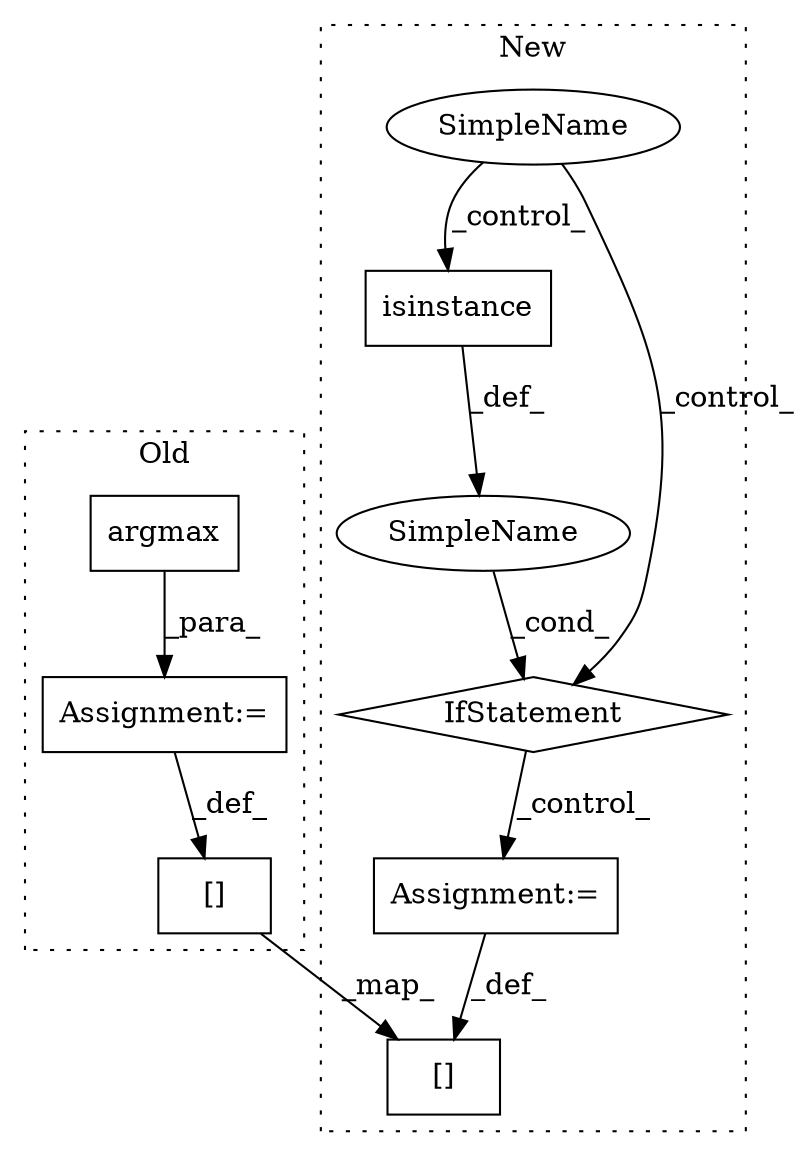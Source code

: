digraph G {
subgraph cluster0 {
1 [label="argmax" a="32" s="6161,6189" l="7,1" shape="box"];
5 [label="Assignment:=" a="7" s="6146" l="1" shape="box"];
8 [label="[]" a="2" s="6337,6345" l="7,1" shape="box"];
label = "Old";
style="dotted";
}
subgraph cluster1 {
2 [label="isinstance" a="32" s="6015,6041" l="11,1" shape="box"];
3 [label="IfStatement" a="25" s="6011,6042" l="4,2" shape="diamond"];
4 [label="SimpleName" a="42" s="" l="" shape="ellipse"];
6 [label="Assignment:=" a="7" s="6110" l="1" shape="box"];
7 [label="[]" a="2" s="6279,6287" l="7,1" shape="box"];
9 [label="SimpleName" a="42" s="" l="" shape="ellipse"];
label = "New";
style="dotted";
}
1 -> 5 [label="_para_"];
2 -> 9 [label="_def_"];
3 -> 6 [label="_control_"];
4 -> 2 [label="_control_"];
4 -> 3 [label="_control_"];
5 -> 8 [label="_def_"];
6 -> 7 [label="_def_"];
8 -> 7 [label="_map_"];
9 -> 3 [label="_cond_"];
}